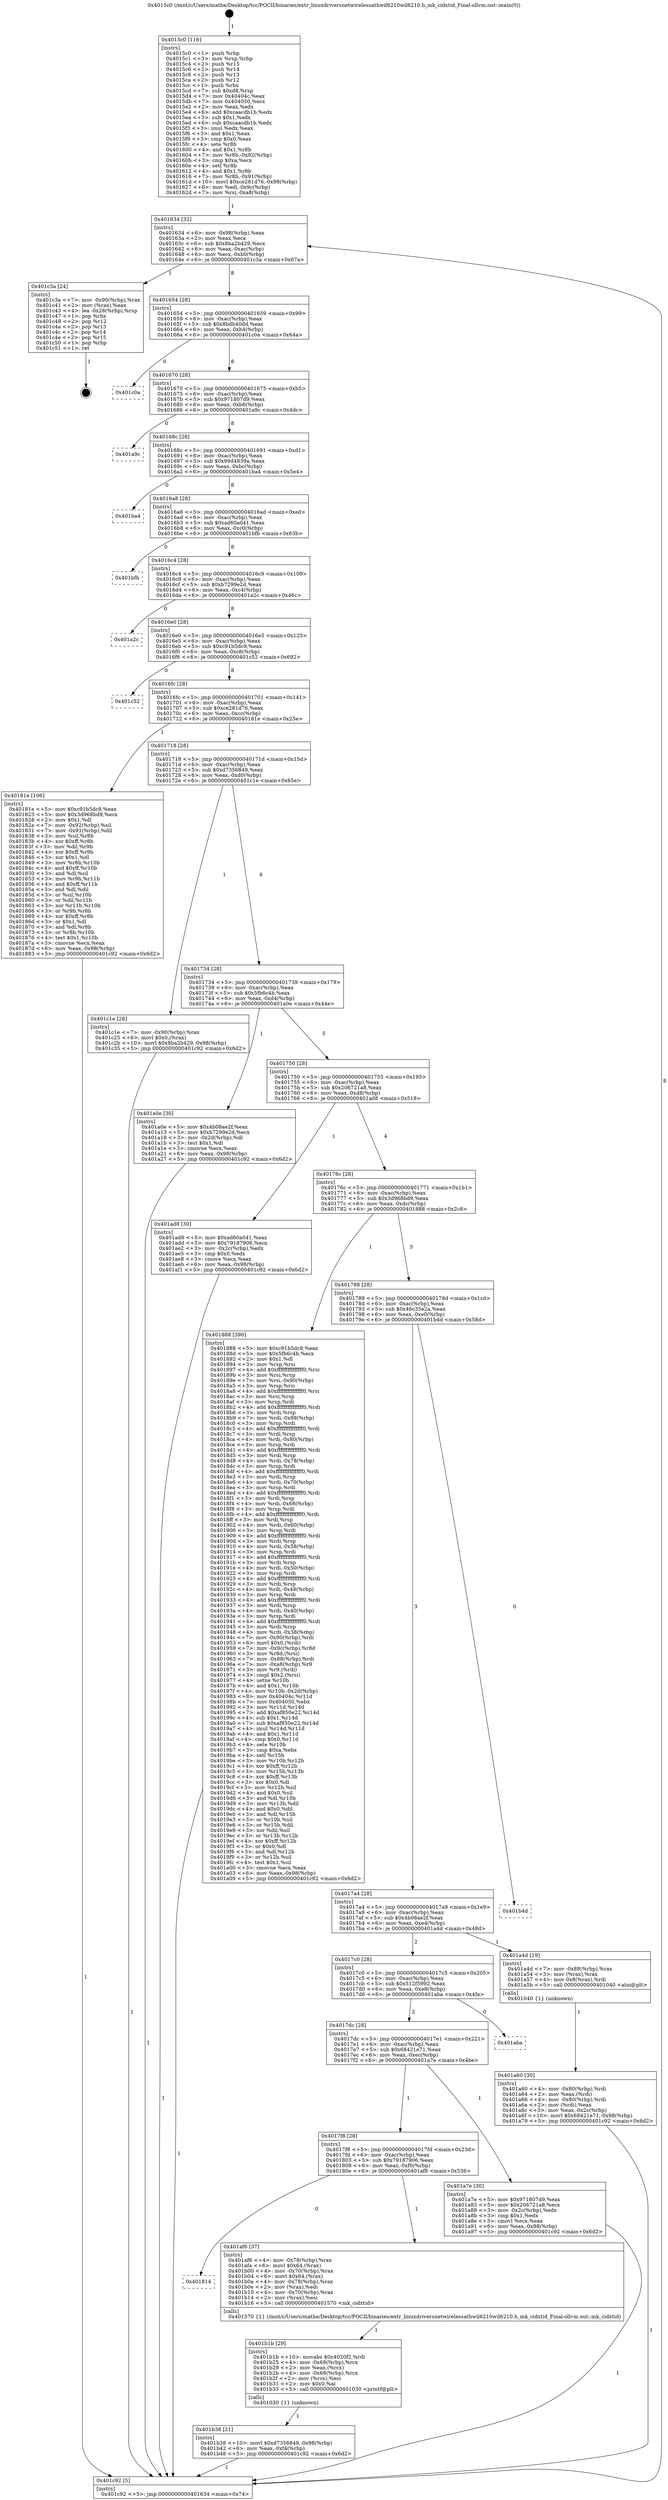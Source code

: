 digraph "0x4015c0" {
  label = "0x4015c0 (/mnt/c/Users/mathe/Desktop/tcc/POCII/binaries/extr_linuxdriversnetwirelessathwil6210wil6210.h_mk_cidxtid_Final-ollvm.out::main(0))"
  labelloc = "t"
  node[shape=record]

  Entry [label="",width=0.3,height=0.3,shape=circle,fillcolor=black,style=filled]
  "0x401634" [label="{
     0x401634 [32]\l
     | [instrs]\l
     &nbsp;&nbsp;0x401634 \<+6\>: mov -0x98(%rbp),%eax\l
     &nbsp;&nbsp;0x40163a \<+2\>: mov %eax,%ecx\l
     &nbsp;&nbsp;0x40163c \<+6\>: sub $0x8ba2b429,%ecx\l
     &nbsp;&nbsp;0x401642 \<+6\>: mov %eax,-0xac(%rbp)\l
     &nbsp;&nbsp;0x401648 \<+6\>: mov %ecx,-0xb0(%rbp)\l
     &nbsp;&nbsp;0x40164e \<+6\>: je 0000000000401c3a \<main+0x67a\>\l
  }"]
  "0x401c3a" [label="{
     0x401c3a [24]\l
     | [instrs]\l
     &nbsp;&nbsp;0x401c3a \<+7\>: mov -0x90(%rbp),%rax\l
     &nbsp;&nbsp;0x401c41 \<+2\>: mov (%rax),%eax\l
     &nbsp;&nbsp;0x401c43 \<+4\>: lea -0x28(%rbp),%rsp\l
     &nbsp;&nbsp;0x401c47 \<+1\>: pop %rbx\l
     &nbsp;&nbsp;0x401c48 \<+2\>: pop %r12\l
     &nbsp;&nbsp;0x401c4a \<+2\>: pop %r13\l
     &nbsp;&nbsp;0x401c4c \<+2\>: pop %r14\l
     &nbsp;&nbsp;0x401c4e \<+2\>: pop %r15\l
     &nbsp;&nbsp;0x401c50 \<+1\>: pop %rbp\l
     &nbsp;&nbsp;0x401c51 \<+1\>: ret\l
  }"]
  "0x401654" [label="{
     0x401654 [28]\l
     | [instrs]\l
     &nbsp;&nbsp;0x401654 \<+5\>: jmp 0000000000401659 \<main+0x99\>\l
     &nbsp;&nbsp;0x401659 \<+6\>: mov -0xac(%rbp),%eax\l
     &nbsp;&nbsp;0x40165f \<+5\>: sub $0x8bdb40dd,%eax\l
     &nbsp;&nbsp;0x401664 \<+6\>: mov %eax,-0xb4(%rbp)\l
     &nbsp;&nbsp;0x40166a \<+6\>: je 0000000000401c0a \<main+0x64a\>\l
  }"]
  Exit [label="",width=0.3,height=0.3,shape=circle,fillcolor=black,style=filled,peripheries=2]
  "0x401c0a" [label="{
     0x401c0a\l
  }", style=dashed]
  "0x401670" [label="{
     0x401670 [28]\l
     | [instrs]\l
     &nbsp;&nbsp;0x401670 \<+5\>: jmp 0000000000401675 \<main+0xb5\>\l
     &nbsp;&nbsp;0x401675 \<+6\>: mov -0xac(%rbp),%eax\l
     &nbsp;&nbsp;0x40167b \<+5\>: sub $0x971807d9,%eax\l
     &nbsp;&nbsp;0x401680 \<+6\>: mov %eax,-0xb8(%rbp)\l
     &nbsp;&nbsp;0x401686 \<+6\>: je 0000000000401a9c \<main+0x4dc\>\l
  }"]
  "0x401b38" [label="{
     0x401b38 [21]\l
     | [instrs]\l
     &nbsp;&nbsp;0x401b38 \<+10\>: movl $0xd7356849,-0x98(%rbp)\l
     &nbsp;&nbsp;0x401b42 \<+6\>: mov %eax,-0xf4(%rbp)\l
     &nbsp;&nbsp;0x401b48 \<+5\>: jmp 0000000000401c92 \<main+0x6d2\>\l
  }"]
  "0x401a9c" [label="{
     0x401a9c\l
  }", style=dashed]
  "0x40168c" [label="{
     0x40168c [28]\l
     | [instrs]\l
     &nbsp;&nbsp;0x40168c \<+5\>: jmp 0000000000401691 \<main+0xd1\>\l
     &nbsp;&nbsp;0x401691 \<+6\>: mov -0xac(%rbp),%eax\l
     &nbsp;&nbsp;0x401697 \<+5\>: sub $0x99d4839a,%eax\l
     &nbsp;&nbsp;0x40169c \<+6\>: mov %eax,-0xbc(%rbp)\l
     &nbsp;&nbsp;0x4016a2 \<+6\>: je 0000000000401ba4 \<main+0x5e4\>\l
  }"]
  "0x401b1b" [label="{
     0x401b1b [29]\l
     | [instrs]\l
     &nbsp;&nbsp;0x401b1b \<+10\>: movabs $0x4020f2,%rdi\l
     &nbsp;&nbsp;0x401b25 \<+4\>: mov -0x68(%rbp),%rcx\l
     &nbsp;&nbsp;0x401b29 \<+2\>: mov %eax,(%rcx)\l
     &nbsp;&nbsp;0x401b2b \<+4\>: mov -0x68(%rbp),%rcx\l
     &nbsp;&nbsp;0x401b2f \<+2\>: mov (%rcx),%esi\l
     &nbsp;&nbsp;0x401b31 \<+2\>: mov $0x0,%al\l
     &nbsp;&nbsp;0x401b33 \<+5\>: call 0000000000401030 \<printf@plt\>\l
     | [calls]\l
     &nbsp;&nbsp;0x401030 \{1\} (unknown)\l
  }"]
  "0x401ba4" [label="{
     0x401ba4\l
  }", style=dashed]
  "0x4016a8" [label="{
     0x4016a8 [28]\l
     | [instrs]\l
     &nbsp;&nbsp;0x4016a8 \<+5\>: jmp 00000000004016ad \<main+0xed\>\l
     &nbsp;&nbsp;0x4016ad \<+6\>: mov -0xac(%rbp),%eax\l
     &nbsp;&nbsp;0x4016b3 \<+5\>: sub $0xad60a041,%eax\l
     &nbsp;&nbsp;0x4016b8 \<+6\>: mov %eax,-0xc0(%rbp)\l
     &nbsp;&nbsp;0x4016be \<+6\>: je 0000000000401bfb \<main+0x63b\>\l
  }"]
  "0x401814" [label="{
     0x401814\l
  }", style=dashed]
  "0x401bfb" [label="{
     0x401bfb\l
  }", style=dashed]
  "0x4016c4" [label="{
     0x4016c4 [28]\l
     | [instrs]\l
     &nbsp;&nbsp;0x4016c4 \<+5\>: jmp 00000000004016c9 \<main+0x109\>\l
     &nbsp;&nbsp;0x4016c9 \<+6\>: mov -0xac(%rbp),%eax\l
     &nbsp;&nbsp;0x4016cf \<+5\>: sub $0xb7299e2d,%eax\l
     &nbsp;&nbsp;0x4016d4 \<+6\>: mov %eax,-0xc4(%rbp)\l
     &nbsp;&nbsp;0x4016da \<+6\>: je 0000000000401a2c \<main+0x46c\>\l
  }"]
  "0x401af6" [label="{
     0x401af6 [37]\l
     | [instrs]\l
     &nbsp;&nbsp;0x401af6 \<+4\>: mov -0x78(%rbp),%rax\l
     &nbsp;&nbsp;0x401afa \<+6\>: movl $0x64,(%rax)\l
     &nbsp;&nbsp;0x401b00 \<+4\>: mov -0x70(%rbp),%rax\l
     &nbsp;&nbsp;0x401b04 \<+6\>: movl $0x64,(%rax)\l
     &nbsp;&nbsp;0x401b0a \<+4\>: mov -0x78(%rbp),%rax\l
     &nbsp;&nbsp;0x401b0e \<+2\>: mov (%rax),%edi\l
     &nbsp;&nbsp;0x401b10 \<+4\>: mov -0x70(%rbp),%rax\l
     &nbsp;&nbsp;0x401b14 \<+2\>: mov (%rax),%esi\l
     &nbsp;&nbsp;0x401b16 \<+5\>: call 0000000000401570 \<mk_cidxtid\>\l
     | [calls]\l
     &nbsp;&nbsp;0x401570 \{1\} (/mnt/c/Users/mathe/Desktop/tcc/POCII/binaries/extr_linuxdriversnetwirelessathwil6210wil6210.h_mk_cidxtid_Final-ollvm.out::mk_cidxtid)\l
  }"]
  "0x401a2c" [label="{
     0x401a2c\l
  }", style=dashed]
  "0x4016e0" [label="{
     0x4016e0 [28]\l
     | [instrs]\l
     &nbsp;&nbsp;0x4016e0 \<+5\>: jmp 00000000004016e5 \<main+0x125\>\l
     &nbsp;&nbsp;0x4016e5 \<+6\>: mov -0xac(%rbp),%eax\l
     &nbsp;&nbsp;0x4016eb \<+5\>: sub $0xc91b5dc9,%eax\l
     &nbsp;&nbsp;0x4016f0 \<+6\>: mov %eax,-0xc8(%rbp)\l
     &nbsp;&nbsp;0x4016f6 \<+6\>: je 0000000000401c52 \<main+0x692\>\l
  }"]
  "0x4017f8" [label="{
     0x4017f8 [28]\l
     | [instrs]\l
     &nbsp;&nbsp;0x4017f8 \<+5\>: jmp 00000000004017fd \<main+0x23d\>\l
     &nbsp;&nbsp;0x4017fd \<+6\>: mov -0xac(%rbp),%eax\l
     &nbsp;&nbsp;0x401803 \<+5\>: sub $0x79187906,%eax\l
     &nbsp;&nbsp;0x401808 \<+6\>: mov %eax,-0xf0(%rbp)\l
     &nbsp;&nbsp;0x40180e \<+6\>: je 0000000000401af6 \<main+0x536\>\l
  }"]
  "0x401c52" [label="{
     0x401c52\l
  }", style=dashed]
  "0x4016fc" [label="{
     0x4016fc [28]\l
     | [instrs]\l
     &nbsp;&nbsp;0x4016fc \<+5\>: jmp 0000000000401701 \<main+0x141\>\l
     &nbsp;&nbsp;0x401701 \<+6\>: mov -0xac(%rbp),%eax\l
     &nbsp;&nbsp;0x401707 \<+5\>: sub $0xce281d76,%eax\l
     &nbsp;&nbsp;0x40170c \<+6\>: mov %eax,-0xcc(%rbp)\l
     &nbsp;&nbsp;0x401712 \<+6\>: je 000000000040181e \<main+0x25e\>\l
  }"]
  "0x401a7e" [label="{
     0x401a7e [30]\l
     | [instrs]\l
     &nbsp;&nbsp;0x401a7e \<+5\>: mov $0x971807d9,%eax\l
     &nbsp;&nbsp;0x401a83 \<+5\>: mov $0x206721a8,%ecx\l
     &nbsp;&nbsp;0x401a88 \<+3\>: mov -0x2c(%rbp),%edx\l
     &nbsp;&nbsp;0x401a8b \<+3\>: cmp $0x1,%edx\l
     &nbsp;&nbsp;0x401a8e \<+3\>: cmovl %ecx,%eax\l
     &nbsp;&nbsp;0x401a91 \<+6\>: mov %eax,-0x98(%rbp)\l
     &nbsp;&nbsp;0x401a97 \<+5\>: jmp 0000000000401c92 \<main+0x6d2\>\l
  }"]
  "0x40181e" [label="{
     0x40181e [106]\l
     | [instrs]\l
     &nbsp;&nbsp;0x40181e \<+5\>: mov $0xc91b5dc9,%eax\l
     &nbsp;&nbsp;0x401823 \<+5\>: mov $0x3d968bd9,%ecx\l
     &nbsp;&nbsp;0x401828 \<+2\>: mov $0x1,%dl\l
     &nbsp;&nbsp;0x40182a \<+7\>: mov -0x92(%rbp),%sil\l
     &nbsp;&nbsp;0x401831 \<+7\>: mov -0x91(%rbp),%dil\l
     &nbsp;&nbsp;0x401838 \<+3\>: mov %sil,%r8b\l
     &nbsp;&nbsp;0x40183b \<+4\>: xor $0xff,%r8b\l
     &nbsp;&nbsp;0x40183f \<+3\>: mov %dil,%r9b\l
     &nbsp;&nbsp;0x401842 \<+4\>: xor $0xff,%r9b\l
     &nbsp;&nbsp;0x401846 \<+3\>: xor $0x1,%dl\l
     &nbsp;&nbsp;0x401849 \<+3\>: mov %r8b,%r10b\l
     &nbsp;&nbsp;0x40184c \<+4\>: and $0xff,%r10b\l
     &nbsp;&nbsp;0x401850 \<+3\>: and %dl,%sil\l
     &nbsp;&nbsp;0x401853 \<+3\>: mov %r9b,%r11b\l
     &nbsp;&nbsp;0x401856 \<+4\>: and $0xff,%r11b\l
     &nbsp;&nbsp;0x40185a \<+3\>: and %dl,%dil\l
     &nbsp;&nbsp;0x40185d \<+3\>: or %sil,%r10b\l
     &nbsp;&nbsp;0x401860 \<+3\>: or %dil,%r11b\l
     &nbsp;&nbsp;0x401863 \<+3\>: xor %r11b,%r10b\l
     &nbsp;&nbsp;0x401866 \<+3\>: or %r9b,%r8b\l
     &nbsp;&nbsp;0x401869 \<+4\>: xor $0xff,%r8b\l
     &nbsp;&nbsp;0x40186d \<+3\>: or $0x1,%dl\l
     &nbsp;&nbsp;0x401870 \<+3\>: and %dl,%r8b\l
     &nbsp;&nbsp;0x401873 \<+3\>: or %r8b,%r10b\l
     &nbsp;&nbsp;0x401876 \<+4\>: test $0x1,%r10b\l
     &nbsp;&nbsp;0x40187a \<+3\>: cmovne %ecx,%eax\l
     &nbsp;&nbsp;0x40187d \<+6\>: mov %eax,-0x98(%rbp)\l
     &nbsp;&nbsp;0x401883 \<+5\>: jmp 0000000000401c92 \<main+0x6d2\>\l
  }"]
  "0x401718" [label="{
     0x401718 [28]\l
     | [instrs]\l
     &nbsp;&nbsp;0x401718 \<+5\>: jmp 000000000040171d \<main+0x15d\>\l
     &nbsp;&nbsp;0x40171d \<+6\>: mov -0xac(%rbp),%eax\l
     &nbsp;&nbsp;0x401723 \<+5\>: sub $0xd7356849,%eax\l
     &nbsp;&nbsp;0x401728 \<+6\>: mov %eax,-0xd0(%rbp)\l
     &nbsp;&nbsp;0x40172e \<+6\>: je 0000000000401c1e \<main+0x65e\>\l
  }"]
  "0x401c92" [label="{
     0x401c92 [5]\l
     | [instrs]\l
     &nbsp;&nbsp;0x401c92 \<+5\>: jmp 0000000000401634 \<main+0x74\>\l
  }"]
  "0x4015c0" [label="{
     0x4015c0 [116]\l
     | [instrs]\l
     &nbsp;&nbsp;0x4015c0 \<+1\>: push %rbp\l
     &nbsp;&nbsp;0x4015c1 \<+3\>: mov %rsp,%rbp\l
     &nbsp;&nbsp;0x4015c4 \<+2\>: push %r15\l
     &nbsp;&nbsp;0x4015c6 \<+2\>: push %r14\l
     &nbsp;&nbsp;0x4015c8 \<+2\>: push %r13\l
     &nbsp;&nbsp;0x4015ca \<+2\>: push %r12\l
     &nbsp;&nbsp;0x4015cc \<+1\>: push %rbx\l
     &nbsp;&nbsp;0x4015cd \<+7\>: sub $0xd8,%rsp\l
     &nbsp;&nbsp;0x4015d4 \<+7\>: mov 0x40404c,%eax\l
     &nbsp;&nbsp;0x4015db \<+7\>: mov 0x404050,%ecx\l
     &nbsp;&nbsp;0x4015e2 \<+2\>: mov %eax,%edx\l
     &nbsp;&nbsp;0x4015e4 \<+6\>: add $0xcaacdb1b,%edx\l
     &nbsp;&nbsp;0x4015ea \<+3\>: sub $0x1,%edx\l
     &nbsp;&nbsp;0x4015ed \<+6\>: sub $0xcaacdb1b,%edx\l
     &nbsp;&nbsp;0x4015f3 \<+3\>: imul %edx,%eax\l
     &nbsp;&nbsp;0x4015f6 \<+3\>: and $0x1,%eax\l
     &nbsp;&nbsp;0x4015f9 \<+3\>: cmp $0x0,%eax\l
     &nbsp;&nbsp;0x4015fc \<+4\>: sete %r8b\l
     &nbsp;&nbsp;0x401600 \<+4\>: and $0x1,%r8b\l
     &nbsp;&nbsp;0x401604 \<+7\>: mov %r8b,-0x92(%rbp)\l
     &nbsp;&nbsp;0x40160b \<+3\>: cmp $0xa,%ecx\l
     &nbsp;&nbsp;0x40160e \<+4\>: setl %r8b\l
     &nbsp;&nbsp;0x401612 \<+4\>: and $0x1,%r8b\l
     &nbsp;&nbsp;0x401616 \<+7\>: mov %r8b,-0x91(%rbp)\l
     &nbsp;&nbsp;0x40161d \<+10\>: movl $0xce281d76,-0x98(%rbp)\l
     &nbsp;&nbsp;0x401627 \<+6\>: mov %edi,-0x9c(%rbp)\l
     &nbsp;&nbsp;0x40162d \<+7\>: mov %rsi,-0xa8(%rbp)\l
  }"]
  "0x4017dc" [label="{
     0x4017dc [28]\l
     | [instrs]\l
     &nbsp;&nbsp;0x4017dc \<+5\>: jmp 00000000004017e1 \<main+0x221\>\l
     &nbsp;&nbsp;0x4017e1 \<+6\>: mov -0xac(%rbp),%eax\l
     &nbsp;&nbsp;0x4017e7 \<+5\>: sub $0x68421e71,%eax\l
     &nbsp;&nbsp;0x4017ec \<+6\>: mov %eax,-0xec(%rbp)\l
     &nbsp;&nbsp;0x4017f2 \<+6\>: je 0000000000401a7e \<main+0x4be\>\l
  }"]
  "0x401c1e" [label="{
     0x401c1e [28]\l
     | [instrs]\l
     &nbsp;&nbsp;0x401c1e \<+7\>: mov -0x90(%rbp),%rax\l
     &nbsp;&nbsp;0x401c25 \<+6\>: movl $0x0,(%rax)\l
     &nbsp;&nbsp;0x401c2b \<+10\>: movl $0x8ba2b429,-0x98(%rbp)\l
     &nbsp;&nbsp;0x401c35 \<+5\>: jmp 0000000000401c92 \<main+0x6d2\>\l
  }"]
  "0x401734" [label="{
     0x401734 [28]\l
     | [instrs]\l
     &nbsp;&nbsp;0x401734 \<+5\>: jmp 0000000000401739 \<main+0x179\>\l
     &nbsp;&nbsp;0x401739 \<+6\>: mov -0xac(%rbp),%eax\l
     &nbsp;&nbsp;0x40173f \<+5\>: sub $0x5fb6c4b,%eax\l
     &nbsp;&nbsp;0x401744 \<+6\>: mov %eax,-0xd4(%rbp)\l
     &nbsp;&nbsp;0x40174a \<+6\>: je 0000000000401a0e \<main+0x44e\>\l
  }"]
  "0x401aba" [label="{
     0x401aba\l
  }", style=dashed]
  "0x401a0e" [label="{
     0x401a0e [30]\l
     | [instrs]\l
     &nbsp;&nbsp;0x401a0e \<+5\>: mov $0x4b08ae2f,%eax\l
     &nbsp;&nbsp;0x401a13 \<+5\>: mov $0xb7299e2d,%ecx\l
     &nbsp;&nbsp;0x401a18 \<+3\>: mov -0x2d(%rbp),%dl\l
     &nbsp;&nbsp;0x401a1b \<+3\>: test $0x1,%dl\l
     &nbsp;&nbsp;0x401a1e \<+3\>: cmovne %ecx,%eax\l
     &nbsp;&nbsp;0x401a21 \<+6\>: mov %eax,-0x98(%rbp)\l
     &nbsp;&nbsp;0x401a27 \<+5\>: jmp 0000000000401c92 \<main+0x6d2\>\l
  }"]
  "0x401750" [label="{
     0x401750 [28]\l
     | [instrs]\l
     &nbsp;&nbsp;0x401750 \<+5\>: jmp 0000000000401755 \<main+0x195\>\l
     &nbsp;&nbsp;0x401755 \<+6\>: mov -0xac(%rbp),%eax\l
     &nbsp;&nbsp;0x40175b \<+5\>: sub $0x206721a8,%eax\l
     &nbsp;&nbsp;0x401760 \<+6\>: mov %eax,-0xd8(%rbp)\l
     &nbsp;&nbsp;0x401766 \<+6\>: je 0000000000401ad8 \<main+0x518\>\l
  }"]
  "0x401a60" [label="{
     0x401a60 [30]\l
     | [instrs]\l
     &nbsp;&nbsp;0x401a60 \<+4\>: mov -0x80(%rbp),%rdi\l
     &nbsp;&nbsp;0x401a64 \<+2\>: mov %eax,(%rdi)\l
     &nbsp;&nbsp;0x401a66 \<+4\>: mov -0x80(%rbp),%rdi\l
     &nbsp;&nbsp;0x401a6a \<+2\>: mov (%rdi),%eax\l
     &nbsp;&nbsp;0x401a6c \<+3\>: mov %eax,-0x2c(%rbp)\l
     &nbsp;&nbsp;0x401a6f \<+10\>: movl $0x68421e71,-0x98(%rbp)\l
     &nbsp;&nbsp;0x401a79 \<+5\>: jmp 0000000000401c92 \<main+0x6d2\>\l
  }"]
  "0x401ad8" [label="{
     0x401ad8 [30]\l
     | [instrs]\l
     &nbsp;&nbsp;0x401ad8 \<+5\>: mov $0xad60a041,%eax\l
     &nbsp;&nbsp;0x401add \<+5\>: mov $0x79187906,%ecx\l
     &nbsp;&nbsp;0x401ae2 \<+3\>: mov -0x2c(%rbp),%edx\l
     &nbsp;&nbsp;0x401ae5 \<+3\>: cmp $0x0,%edx\l
     &nbsp;&nbsp;0x401ae8 \<+3\>: cmove %ecx,%eax\l
     &nbsp;&nbsp;0x401aeb \<+6\>: mov %eax,-0x98(%rbp)\l
     &nbsp;&nbsp;0x401af1 \<+5\>: jmp 0000000000401c92 \<main+0x6d2\>\l
  }"]
  "0x40176c" [label="{
     0x40176c [28]\l
     | [instrs]\l
     &nbsp;&nbsp;0x40176c \<+5\>: jmp 0000000000401771 \<main+0x1b1\>\l
     &nbsp;&nbsp;0x401771 \<+6\>: mov -0xac(%rbp),%eax\l
     &nbsp;&nbsp;0x401777 \<+5\>: sub $0x3d968bd9,%eax\l
     &nbsp;&nbsp;0x40177c \<+6\>: mov %eax,-0xdc(%rbp)\l
     &nbsp;&nbsp;0x401782 \<+6\>: je 0000000000401888 \<main+0x2c8\>\l
  }"]
  "0x4017c0" [label="{
     0x4017c0 [28]\l
     | [instrs]\l
     &nbsp;&nbsp;0x4017c0 \<+5\>: jmp 00000000004017c5 \<main+0x205\>\l
     &nbsp;&nbsp;0x4017c5 \<+6\>: mov -0xac(%rbp),%eax\l
     &nbsp;&nbsp;0x4017cb \<+5\>: sub $0x512f5992,%eax\l
     &nbsp;&nbsp;0x4017d0 \<+6\>: mov %eax,-0xe8(%rbp)\l
     &nbsp;&nbsp;0x4017d6 \<+6\>: je 0000000000401aba \<main+0x4fa\>\l
  }"]
  "0x401888" [label="{
     0x401888 [390]\l
     | [instrs]\l
     &nbsp;&nbsp;0x401888 \<+5\>: mov $0xc91b5dc9,%eax\l
     &nbsp;&nbsp;0x40188d \<+5\>: mov $0x5fb6c4b,%ecx\l
     &nbsp;&nbsp;0x401892 \<+2\>: mov $0x1,%dl\l
     &nbsp;&nbsp;0x401894 \<+3\>: mov %rsp,%rsi\l
     &nbsp;&nbsp;0x401897 \<+4\>: add $0xfffffffffffffff0,%rsi\l
     &nbsp;&nbsp;0x40189b \<+3\>: mov %rsi,%rsp\l
     &nbsp;&nbsp;0x40189e \<+7\>: mov %rsi,-0x90(%rbp)\l
     &nbsp;&nbsp;0x4018a5 \<+3\>: mov %rsp,%rsi\l
     &nbsp;&nbsp;0x4018a8 \<+4\>: add $0xfffffffffffffff0,%rsi\l
     &nbsp;&nbsp;0x4018ac \<+3\>: mov %rsi,%rsp\l
     &nbsp;&nbsp;0x4018af \<+3\>: mov %rsp,%rdi\l
     &nbsp;&nbsp;0x4018b2 \<+4\>: add $0xfffffffffffffff0,%rdi\l
     &nbsp;&nbsp;0x4018b6 \<+3\>: mov %rdi,%rsp\l
     &nbsp;&nbsp;0x4018b9 \<+7\>: mov %rdi,-0x88(%rbp)\l
     &nbsp;&nbsp;0x4018c0 \<+3\>: mov %rsp,%rdi\l
     &nbsp;&nbsp;0x4018c3 \<+4\>: add $0xfffffffffffffff0,%rdi\l
     &nbsp;&nbsp;0x4018c7 \<+3\>: mov %rdi,%rsp\l
     &nbsp;&nbsp;0x4018ca \<+4\>: mov %rdi,-0x80(%rbp)\l
     &nbsp;&nbsp;0x4018ce \<+3\>: mov %rsp,%rdi\l
     &nbsp;&nbsp;0x4018d1 \<+4\>: add $0xfffffffffffffff0,%rdi\l
     &nbsp;&nbsp;0x4018d5 \<+3\>: mov %rdi,%rsp\l
     &nbsp;&nbsp;0x4018d8 \<+4\>: mov %rdi,-0x78(%rbp)\l
     &nbsp;&nbsp;0x4018dc \<+3\>: mov %rsp,%rdi\l
     &nbsp;&nbsp;0x4018df \<+4\>: add $0xfffffffffffffff0,%rdi\l
     &nbsp;&nbsp;0x4018e3 \<+3\>: mov %rdi,%rsp\l
     &nbsp;&nbsp;0x4018e6 \<+4\>: mov %rdi,-0x70(%rbp)\l
     &nbsp;&nbsp;0x4018ea \<+3\>: mov %rsp,%rdi\l
     &nbsp;&nbsp;0x4018ed \<+4\>: add $0xfffffffffffffff0,%rdi\l
     &nbsp;&nbsp;0x4018f1 \<+3\>: mov %rdi,%rsp\l
     &nbsp;&nbsp;0x4018f4 \<+4\>: mov %rdi,-0x68(%rbp)\l
     &nbsp;&nbsp;0x4018f8 \<+3\>: mov %rsp,%rdi\l
     &nbsp;&nbsp;0x4018fb \<+4\>: add $0xfffffffffffffff0,%rdi\l
     &nbsp;&nbsp;0x4018ff \<+3\>: mov %rdi,%rsp\l
     &nbsp;&nbsp;0x401902 \<+4\>: mov %rdi,-0x60(%rbp)\l
     &nbsp;&nbsp;0x401906 \<+3\>: mov %rsp,%rdi\l
     &nbsp;&nbsp;0x401909 \<+4\>: add $0xfffffffffffffff0,%rdi\l
     &nbsp;&nbsp;0x40190d \<+3\>: mov %rdi,%rsp\l
     &nbsp;&nbsp;0x401910 \<+4\>: mov %rdi,-0x58(%rbp)\l
     &nbsp;&nbsp;0x401914 \<+3\>: mov %rsp,%rdi\l
     &nbsp;&nbsp;0x401917 \<+4\>: add $0xfffffffffffffff0,%rdi\l
     &nbsp;&nbsp;0x40191b \<+3\>: mov %rdi,%rsp\l
     &nbsp;&nbsp;0x40191e \<+4\>: mov %rdi,-0x50(%rbp)\l
     &nbsp;&nbsp;0x401922 \<+3\>: mov %rsp,%rdi\l
     &nbsp;&nbsp;0x401925 \<+4\>: add $0xfffffffffffffff0,%rdi\l
     &nbsp;&nbsp;0x401929 \<+3\>: mov %rdi,%rsp\l
     &nbsp;&nbsp;0x40192c \<+4\>: mov %rdi,-0x48(%rbp)\l
     &nbsp;&nbsp;0x401930 \<+3\>: mov %rsp,%rdi\l
     &nbsp;&nbsp;0x401933 \<+4\>: add $0xfffffffffffffff0,%rdi\l
     &nbsp;&nbsp;0x401937 \<+3\>: mov %rdi,%rsp\l
     &nbsp;&nbsp;0x40193a \<+4\>: mov %rdi,-0x40(%rbp)\l
     &nbsp;&nbsp;0x40193e \<+3\>: mov %rsp,%rdi\l
     &nbsp;&nbsp;0x401941 \<+4\>: add $0xfffffffffffffff0,%rdi\l
     &nbsp;&nbsp;0x401945 \<+3\>: mov %rdi,%rsp\l
     &nbsp;&nbsp;0x401948 \<+4\>: mov %rdi,-0x38(%rbp)\l
     &nbsp;&nbsp;0x40194c \<+7\>: mov -0x90(%rbp),%rdi\l
     &nbsp;&nbsp;0x401953 \<+6\>: movl $0x0,(%rdi)\l
     &nbsp;&nbsp;0x401959 \<+7\>: mov -0x9c(%rbp),%r8d\l
     &nbsp;&nbsp;0x401960 \<+3\>: mov %r8d,(%rsi)\l
     &nbsp;&nbsp;0x401963 \<+7\>: mov -0x88(%rbp),%rdi\l
     &nbsp;&nbsp;0x40196a \<+7\>: mov -0xa8(%rbp),%r9\l
     &nbsp;&nbsp;0x401971 \<+3\>: mov %r9,(%rdi)\l
     &nbsp;&nbsp;0x401974 \<+3\>: cmpl $0x2,(%rsi)\l
     &nbsp;&nbsp;0x401977 \<+4\>: setne %r10b\l
     &nbsp;&nbsp;0x40197b \<+4\>: and $0x1,%r10b\l
     &nbsp;&nbsp;0x40197f \<+4\>: mov %r10b,-0x2d(%rbp)\l
     &nbsp;&nbsp;0x401983 \<+8\>: mov 0x40404c,%r11d\l
     &nbsp;&nbsp;0x40198b \<+7\>: mov 0x404050,%ebx\l
     &nbsp;&nbsp;0x401992 \<+3\>: mov %r11d,%r14d\l
     &nbsp;&nbsp;0x401995 \<+7\>: add $0xaf850e22,%r14d\l
     &nbsp;&nbsp;0x40199c \<+4\>: sub $0x1,%r14d\l
     &nbsp;&nbsp;0x4019a0 \<+7\>: sub $0xaf850e22,%r14d\l
     &nbsp;&nbsp;0x4019a7 \<+4\>: imul %r14d,%r11d\l
     &nbsp;&nbsp;0x4019ab \<+4\>: and $0x1,%r11d\l
     &nbsp;&nbsp;0x4019af \<+4\>: cmp $0x0,%r11d\l
     &nbsp;&nbsp;0x4019b3 \<+4\>: sete %r10b\l
     &nbsp;&nbsp;0x4019b7 \<+3\>: cmp $0xa,%ebx\l
     &nbsp;&nbsp;0x4019ba \<+4\>: setl %r15b\l
     &nbsp;&nbsp;0x4019be \<+3\>: mov %r10b,%r12b\l
     &nbsp;&nbsp;0x4019c1 \<+4\>: xor $0xff,%r12b\l
     &nbsp;&nbsp;0x4019c5 \<+3\>: mov %r15b,%r13b\l
     &nbsp;&nbsp;0x4019c8 \<+4\>: xor $0xff,%r13b\l
     &nbsp;&nbsp;0x4019cc \<+3\>: xor $0x0,%dl\l
     &nbsp;&nbsp;0x4019cf \<+3\>: mov %r12b,%sil\l
     &nbsp;&nbsp;0x4019d2 \<+4\>: and $0x0,%sil\l
     &nbsp;&nbsp;0x4019d6 \<+3\>: and %dl,%r10b\l
     &nbsp;&nbsp;0x4019d9 \<+3\>: mov %r13b,%dil\l
     &nbsp;&nbsp;0x4019dc \<+4\>: and $0x0,%dil\l
     &nbsp;&nbsp;0x4019e0 \<+3\>: and %dl,%r15b\l
     &nbsp;&nbsp;0x4019e3 \<+3\>: or %r10b,%sil\l
     &nbsp;&nbsp;0x4019e6 \<+3\>: or %r15b,%dil\l
     &nbsp;&nbsp;0x4019e9 \<+3\>: xor %dil,%sil\l
     &nbsp;&nbsp;0x4019ec \<+3\>: or %r13b,%r12b\l
     &nbsp;&nbsp;0x4019ef \<+4\>: xor $0xff,%r12b\l
     &nbsp;&nbsp;0x4019f3 \<+3\>: or $0x0,%dl\l
     &nbsp;&nbsp;0x4019f6 \<+3\>: and %dl,%r12b\l
     &nbsp;&nbsp;0x4019f9 \<+3\>: or %r12b,%sil\l
     &nbsp;&nbsp;0x4019fc \<+4\>: test $0x1,%sil\l
     &nbsp;&nbsp;0x401a00 \<+3\>: cmovne %ecx,%eax\l
     &nbsp;&nbsp;0x401a03 \<+6\>: mov %eax,-0x98(%rbp)\l
     &nbsp;&nbsp;0x401a09 \<+5\>: jmp 0000000000401c92 \<main+0x6d2\>\l
  }"]
  "0x401788" [label="{
     0x401788 [28]\l
     | [instrs]\l
     &nbsp;&nbsp;0x401788 \<+5\>: jmp 000000000040178d \<main+0x1cd\>\l
     &nbsp;&nbsp;0x40178d \<+6\>: mov -0xac(%rbp),%eax\l
     &nbsp;&nbsp;0x401793 \<+5\>: sub $0x46c35e2a,%eax\l
     &nbsp;&nbsp;0x401798 \<+6\>: mov %eax,-0xe0(%rbp)\l
     &nbsp;&nbsp;0x40179e \<+6\>: je 0000000000401b4d \<main+0x58d\>\l
  }"]
  "0x401a4d" [label="{
     0x401a4d [19]\l
     | [instrs]\l
     &nbsp;&nbsp;0x401a4d \<+7\>: mov -0x88(%rbp),%rax\l
     &nbsp;&nbsp;0x401a54 \<+3\>: mov (%rax),%rax\l
     &nbsp;&nbsp;0x401a57 \<+4\>: mov 0x8(%rax),%rdi\l
     &nbsp;&nbsp;0x401a5b \<+5\>: call 0000000000401040 \<atoi@plt\>\l
     | [calls]\l
     &nbsp;&nbsp;0x401040 \{1\} (unknown)\l
  }"]
  "0x4017a4" [label="{
     0x4017a4 [28]\l
     | [instrs]\l
     &nbsp;&nbsp;0x4017a4 \<+5\>: jmp 00000000004017a9 \<main+0x1e9\>\l
     &nbsp;&nbsp;0x4017a9 \<+6\>: mov -0xac(%rbp),%eax\l
     &nbsp;&nbsp;0x4017af \<+5\>: sub $0x4b08ae2f,%eax\l
     &nbsp;&nbsp;0x4017b4 \<+6\>: mov %eax,-0xe4(%rbp)\l
     &nbsp;&nbsp;0x4017ba \<+6\>: je 0000000000401a4d \<main+0x48d\>\l
  }"]
  "0x401b4d" [label="{
     0x401b4d\l
  }", style=dashed]
  Entry -> "0x4015c0" [label=" 1"]
  "0x401634" -> "0x401c3a" [label=" 1"]
  "0x401634" -> "0x401654" [label=" 8"]
  "0x401c3a" -> Exit [label=" 1"]
  "0x401654" -> "0x401c0a" [label=" 0"]
  "0x401654" -> "0x401670" [label=" 8"]
  "0x401c1e" -> "0x401c92" [label=" 1"]
  "0x401670" -> "0x401a9c" [label=" 0"]
  "0x401670" -> "0x40168c" [label=" 8"]
  "0x401b38" -> "0x401c92" [label=" 1"]
  "0x40168c" -> "0x401ba4" [label=" 0"]
  "0x40168c" -> "0x4016a8" [label=" 8"]
  "0x401b1b" -> "0x401b38" [label=" 1"]
  "0x4016a8" -> "0x401bfb" [label=" 0"]
  "0x4016a8" -> "0x4016c4" [label=" 8"]
  "0x401af6" -> "0x401b1b" [label=" 1"]
  "0x4016c4" -> "0x401a2c" [label=" 0"]
  "0x4016c4" -> "0x4016e0" [label=" 8"]
  "0x4017f8" -> "0x401814" [label=" 0"]
  "0x4016e0" -> "0x401c52" [label=" 0"]
  "0x4016e0" -> "0x4016fc" [label=" 8"]
  "0x4017f8" -> "0x401af6" [label=" 1"]
  "0x4016fc" -> "0x40181e" [label=" 1"]
  "0x4016fc" -> "0x401718" [label=" 7"]
  "0x40181e" -> "0x401c92" [label=" 1"]
  "0x4015c0" -> "0x401634" [label=" 1"]
  "0x401c92" -> "0x401634" [label=" 8"]
  "0x401ad8" -> "0x401c92" [label=" 1"]
  "0x401718" -> "0x401c1e" [label=" 1"]
  "0x401718" -> "0x401734" [label=" 6"]
  "0x4017dc" -> "0x4017f8" [label=" 1"]
  "0x401734" -> "0x401a0e" [label=" 1"]
  "0x401734" -> "0x401750" [label=" 5"]
  "0x4017dc" -> "0x401a7e" [label=" 1"]
  "0x401750" -> "0x401ad8" [label=" 1"]
  "0x401750" -> "0x40176c" [label=" 4"]
  "0x4017c0" -> "0x4017dc" [label=" 2"]
  "0x40176c" -> "0x401888" [label=" 1"]
  "0x40176c" -> "0x401788" [label=" 3"]
  "0x4017c0" -> "0x401aba" [label=" 0"]
  "0x401888" -> "0x401c92" [label=" 1"]
  "0x401a0e" -> "0x401c92" [label=" 1"]
  "0x401a7e" -> "0x401c92" [label=" 1"]
  "0x401788" -> "0x401b4d" [label=" 0"]
  "0x401788" -> "0x4017a4" [label=" 3"]
  "0x401a60" -> "0x401c92" [label=" 1"]
  "0x4017a4" -> "0x401a4d" [label=" 1"]
  "0x4017a4" -> "0x4017c0" [label=" 2"]
  "0x401a4d" -> "0x401a60" [label=" 1"]
}
